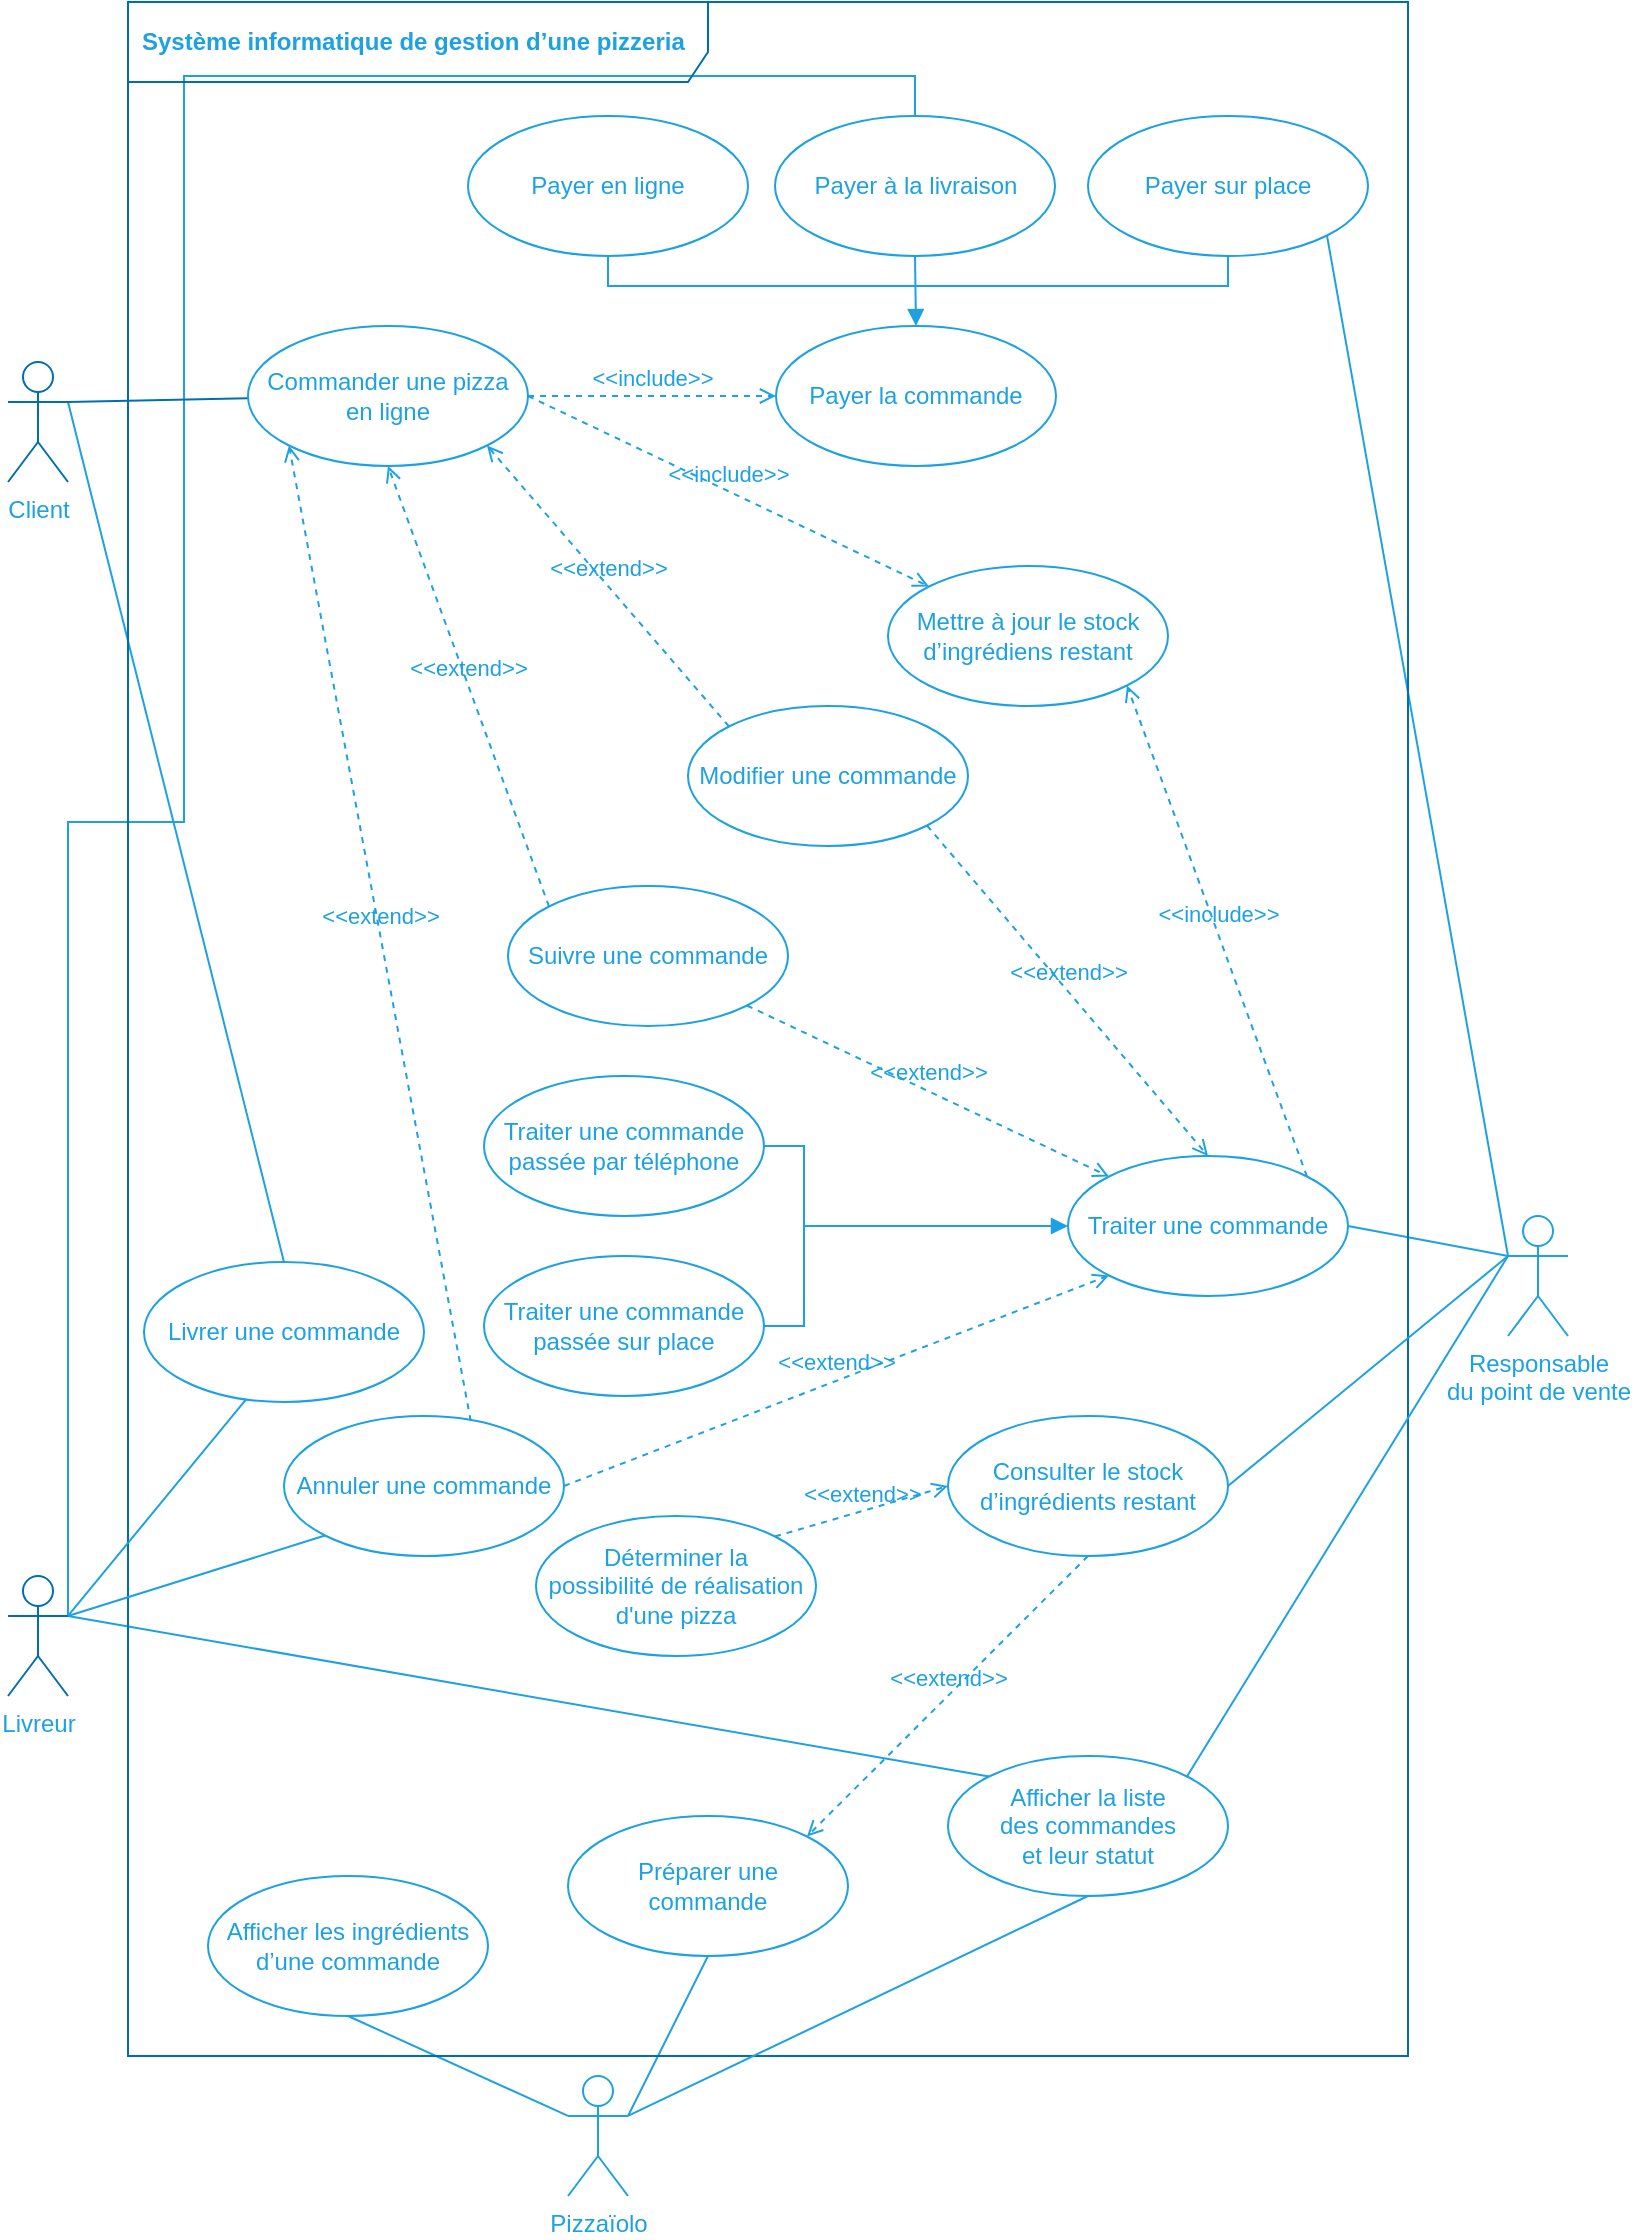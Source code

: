 <mxfile>
    <diagram id="ZDwU52DMAoR-JBrt6ogk" name="Page-1">
        <mxGraphModel dx="853" dy="865" grid="1" gridSize="10" guides="1" tooltips="1" connect="1" arrows="1" fold="1" page="1" pageScale="1" pageWidth="827" pageHeight="1169" math="0" shadow="0">
            <root>
                <mxCell id="0"/>
                <mxCell id="99" value="Application" style="" parent="0"/>
                <mxCell id="119" style="edgeStyle=none;rounded=0;orthogonalLoop=1;jettySize=auto;html=1;exitX=0.5;exitY=1;exitDx=0;exitDy=0;entryX=1;entryY=0.333;entryDx=0;entryDy=0;entryPerimeter=0;endArrow=none;endFill=0;strokeColor=#1DA1E1;" parent="99" source="36" target="5" edge="1">
                    <mxGeometry relative="1" as="geometry"/>
                </mxCell>
                <mxCell id="120" style="edgeStyle=none;rounded=0;orthogonalLoop=1;jettySize=auto;html=1;exitX=0.5;exitY=1;exitDx=0;exitDy=0;entryX=0;entryY=0.333;entryDx=0;entryDy=0;entryPerimeter=0;endArrow=none;endFill=0;strokeColor=#1DA1E1;" parent="99" source="60" target="5" edge="1">
                    <mxGeometry relative="1" as="geometry"/>
                </mxCell>
                <mxCell id="145" style="edgeStyle=none;rounded=0;orthogonalLoop=1;jettySize=auto;html=1;exitX=0;exitY=0;exitDx=0;exitDy=0;entryX=1;entryY=0.333;entryDx=0;entryDy=0;entryPerimeter=0;endArrow=none;endFill=0;targetPerimeterSpacing=-12;strokeColor=#1DA1E1;" parent="99" source="76" target="6" edge="1">
                    <mxGeometry relative="1" as="geometry"/>
                </mxCell>
                <mxCell id="156" style="rounded=0;orthogonalLoop=1;jettySize=auto;html=1;exitX=1;exitY=0.5;exitDx=0;exitDy=0;entryX=0;entryY=0.333;entryDx=0;entryDy=0;entryPerimeter=0;startArrow=none;startFill=0;endArrow=none;endFill=0;strokeColor=#1DA1E1;" parent="99" source="154" target="2" edge="1">
                    <mxGeometry relative="1" as="geometry"/>
                </mxCell>
                <mxCell id="158" value="&lt;font color=&quot;#1da1e1&quot;&gt;&amp;lt;&amp;lt;extend&amp;gt;&amp;gt;&lt;/font&gt;" style="html=1;verticalAlign=bottom;labelBackgroundColor=none;endArrow=open;endFill=0;dashed=1;strokeColor=#1DA1E1;entryX=1;entryY=1;entryDx=0;entryDy=0;exitX=0;exitY=0;exitDx=0;exitDy=0;" parent="99" source="42" target="9" edge="1">
                    <mxGeometry width="160" relative="1" as="geometry">
                        <mxPoint x="132" y="312" as="sourcePoint"/>
                        <mxPoint x="292" y="312" as="targetPoint"/>
                    </mxGeometry>
                </mxCell>
                <mxCell id="159" value="&lt;font color=&quot;#1da1e1&quot;&gt;&amp;lt;&amp;lt;extend&amp;gt;&amp;gt;&lt;/font&gt;" style="html=1;verticalAlign=bottom;labelBackgroundColor=none;endArrow=open;endFill=0;dashed=1;strokeColor=#1DA1E1;entryX=0.5;entryY=1;entryDx=0;entryDy=0;exitX=0;exitY=0;exitDx=0;exitDy=0;" parent="99" source="97" target="9" edge="1">
                    <mxGeometry width="160" relative="1" as="geometry">
                        <mxPoint x="232.503" y="342.251" as="sourcePoint"/>
                        <mxPoint x="162" y="292" as="targetPoint"/>
                    </mxGeometry>
                </mxCell>
                <mxCell id="160" value="&lt;font color=&quot;#1da1e1&quot;&gt;&amp;lt;&amp;lt;extend&amp;gt;&amp;gt;&lt;/font&gt;" style="html=1;verticalAlign=bottom;labelBackgroundColor=none;endArrow=open;endFill=0;dashed=1;strokeColor=#1DA1E1;entryX=0;entryY=1;entryDx=0;entryDy=0;exitX=0.667;exitY=0.036;exitDx=0;exitDy=0;exitPerimeter=0;" parent="99" source="84" target="9" edge="1">
                    <mxGeometry width="160" relative="1" as="geometry">
                        <mxPoint x="212" y="477" as="sourcePoint"/>
                        <mxPoint x="182" y="367" as="targetPoint"/>
                    </mxGeometry>
                </mxCell>
                <mxCell id="161" value="&lt;font color=&quot;#1da1e1&quot;&gt;&amp;lt;&amp;lt;extend&amp;gt;&amp;gt;&lt;/font&gt;" style="html=1;verticalAlign=bottom;labelBackgroundColor=none;endArrow=open;endFill=0;dashed=1;strokeColor=#1DA1E1;entryX=0.5;entryY=0;entryDx=0;entryDy=0;exitX=1;exitY=1;exitDx=0;exitDy=0;" parent="99" source="42" target="154" edge="1">
                    <mxGeometry width="160" relative="1" as="geometry">
                        <mxPoint x="282" y="337" as="sourcePoint"/>
                        <mxPoint x="212" y="197" as="targetPoint"/>
                    </mxGeometry>
                </mxCell>
                <mxCell id="162" value="" style="group" parent="99" vertex="1" connectable="0">
                    <mxGeometry x="450" y="642" as="geometry"/>
                </mxCell>
                <mxCell id="153" style="edgeStyle=orthogonalEdgeStyle;rounded=0;orthogonalLoop=1;jettySize=auto;html=1;exitX=1;exitY=0.5;exitDx=0;exitDy=0;entryX=1;entryY=0.5;entryDx=0;entryDy=0;strokeColor=#1DA1E1;endArrow=none;endFill=0;" parent="162" source="67" target="56" edge="1">
                    <mxGeometry relative="1" as="geometry"/>
                </mxCell>
                <mxCell id="155" style="rounded=0;orthogonalLoop=1;jettySize=auto;html=1;exitX=0;exitY=0.5;exitDx=0;exitDy=0;endArrow=none;endFill=0;strokeColor=#1DA1E1;edgeStyle=orthogonalEdgeStyle;startArrow=block;startFill=1;" parent="162" source="154" edge="1">
                    <mxGeometry relative="1" as="geometry">
                        <mxPoint x="-40" as="targetPoint"/>
                    </mxGeometry>
                </mxCell>
                <mxCell id="170" value="&lt;font color=&quot;#1da1e1&quot;&gt;&amp;lt;&amp;lt;extend&amp;gt;&amp;gt;&lt;/font&gt;" style="html=1;verticalAlign=bottom;labelBackgroundColor=none;endArrow=open;endFill=0;dashed=1;strokeColor=#1DA1E1;entryX=0;entryY=0;entryDx=0;entryDy=0;exitX=1;exitY=1;exitDx=0;exitDy=0;" parent="99" source="97" target="154" edge="1">
                    <mxGeometry width="160" relative="1" as="geometry">
                        <mxPoint x="511.997" y="356.999" as="sourcePoint"/>
                        <mxPoint x="573.003" y="532.501" as="targetPoint"/>
                    </mxGeometry>
                </mxCell>
                <mxCell id="172" value="&lt;font color=&quot;#1da1e1&quot;&gt;&amp;lt;&amp;lt;extend&amp;gt;&amp;gt;&lt;/font&gt;" style="html=1;verticalAlign=bottom;labelBackgroundColor=none;endArrow=open;endFill=0;dashed=1;strokeColor=#1DA1E1;entryX=0;entryY=1;entryDx=0;entryDy=0;exitX=1;exitY=0.5;exitDx=0;exitDy=0;" parent="99" source="84" target="154" edge="1">
                    <mxGeometry width="160" relative="1" as="geometry">
                        <mxPoint x="391.997" y="696.999" as="sourcePoint"/>
                        <mxPoint x="453.003" y="872.501" as="targetPoint"/>
                    </mxGeometry>
                </mxCell>
                <mxCell id="175" value="&lt;font color=&quot;#1da1e1&quot;&gt;&amp;lt;&amp;lt;extend&amp;gt;&amp;gt;&lt;/font&gt;" style="html=1;verticalAlign=bottom;labelBackgroundColor=none;endArrow=open;endFill=0;dashed=1;strokeColor=#1DA1E1;entryX=0;entryY=0.5;entryDx=0;entryDy=0;exitX=1;exitY=0;exitDx=0;exitDy=0;" parent="99" source="174" target="63" edge="1">
                    <mxGeometry width="160" relative="1" as="geometry">
                        <mxPoint x="301.5" y="657" as="sourcePoint"/>
                        <mxPoint x="472.003" y="767.251" as="targetPoint"/>
                    </mxGeometry>
                </mxCell>
                <mxCell id="178" value="&lt;font color=&quot;#1da1e1&quot;&gt;&amp;lt;&amp;lt;extend&amp;gt;&amp;gt;&lt;/font&gt;" style="html=1;verticalAlign=bottom;labelBackgroundColor=none;endArrow=open;endFill=0;dashed=1;strokeColor=#1DA1E1;exitX=0.5;exitY=1;exitDx=0;exitDy=0;entryX=1;entryY=0;entryDx=0;entryDy=0;" parent="99" source="63" target="36" edge="1">
                    <mxGeometry width="160" relative="1" as="geometry">
                        <mxPoint x="462" y="822" as="sourcePoint"/>
                        <mxPoint x="562" y="847" as="targetPoint"/>
                    </mxGeometry>
                </mxCell>
                <mxCell id="189" style="edgeStyle=none;rounded=0;orthogonalLoop=1;jettySize=auto;html=1;exitX=0.5;exitY=0;exitDx=0;exitDy=0;entryX=1;entryY=0.333;entryDx=0;entryDy=0;entryPerimeter=0;startArrow=none;startFill=0;endArrow=none;endFill=0;strokeColor=#1DA1E1;" parent="99" source="27" target="7" edge="1">
                    <mxGeometry relative="1" as="geometry"/>
                </mxCell>
                <mxCell id="192" style="rounded=0;orthogonalLoop=1;jettySize=auto;html=1;exitX=1;exitY=1;exitDx=0;exitDy=0;entryX=0;entryY=0.333;entryDx=0;entryDy=0;entryPerimeter=0;strokeColor=#1DA1E1;endArrow=none;endFill=0;" edge="1" parent="99" source="94" target="2">
                    <mxGeometry relative="1" as="geometry"/>
                </mxCell>
                <mxCell id="194" style="edgeStyle=orthogonalEdgeStyle;rounded=0;orthogonalLoop=1;jettySize=auto;html=1;exitX=0.5;exitY=0;exitDx=0;exitDy=0;endArrow=none;endFill=0;strokeColor=#1DA1E1;entryX=1;entryY=0.333;entryDx=0;entryDy=0;entryPerimeter=0;" edge="1" parent="99" source="116" target="6">
                    <mxGeometry relative="1" as="geometry">
                        <mxPoint x="40" y="780" as="targetPoint"/>
                        <Array as="points">
                            <mxPoint x="465" y="67"/>
                            <mxPoint x="100" y="67"/>
                            <mxPoint x="100" y="440"/>
                            <mxPoint x="42" y="440"/>
                        </Array>
                    </mxGeometry>
                </mxCell>
                <mxCell id="198" value="&lt;font color=&quot;#1da1e1&quot;&gt;Système informatique de gestion d’une pizzeria&lt;/font&gt;" style="shape=umlFrame;whiteSpace=wrap;html=1;width=290;height=40;boundedLbl=1;verticalAlign=middle;align=left;spacingLeft=5;strokeColor=#006EAF;fontColor=#ffffff;fillColor=none;fontStyle=1" vertex="1" parent="99">
                    <mxGeometry x="72" y="30" width="640" height="1027" as="geometry"/>
                </mxCell>
                <mxCell id="1" value="Acteurs et actions" parent="0"/>
                <mxCell id="5" value="&lt;font color=&quot;#1da1e1&quot;&gt;Pizzaïolo&lt;/font&gt;" style="shape=umlActor;verticalLabelPosition=bottom;verticalAlign=top;html=1;strokeColor=#1DA1E1;fillColor=none;" parent="1" vertex="1">
                    <mxGeometry x="292" y="1067" width="30" height="60" as="geometry"/>
                </mxCell>
                <mxCell id="62" style="edgeStyle=none;orthogonalLoop=1;jettySize=auto;html=1;exitX=1;exitY=0.333;exitDx=0;exitDy=0;exitPerimeter=0;entryX=0.366;entryY=0.977;entryDx=0;entryDy=0;startArrow=none;startFill=0;endArrow=none;endFill=0;targetPerimeterSpacing=0;strokeColor=#1DA1E1;entryPerimeter=0;" parent="1" source="6" target="27" edge="1">
                    <mxGeometry relative="1" as="geometry"/>
                </mxCell>
                <mxCell id="6" value="&lt;font color=&quot;#1da1e1&quot;&gt;Livreur&lt;/font&gt;" style="shape=umlActor;verticalLabelPosition=bottom;verticalAlign=top;html=1;strokeColor=#006EAF;fontColor=#ffffff;fillColor=none;rotation=0;direction=east;" parent="1" vertex="1">
                    <mxGeometry x="12" y="817" width="30" height="60" as="geometry"/>
                </mxCell>
                <mxCell id="13" style="rounded=0;orthogonalLoop=1;jettySize=auto;html=1;exitX=1;exitY=0.333;exitDx=0;exitDy=0;exitPerimeter=0;endArrow=none;endFill=0;fillColor=#1ba1e2;strokeColor=#006EAF;" parent="1" source="7" target="9" edge="1">
                    <mxGeometry relative="1" as="geometry"/>
                </mxCell>
                <mxCell id="7" value="&lt;font color=&quot;#1da1e1&quot;&gt;Client&lt;/font&gt;" style="shape=umlActor;verticalLabelPosition=bottom;verticalAlign=top;html=1;strokeColor=#006EAF;fontColor=#ffffff;fillColor=none;" parent="1" vertex="1">
                    <mxGeometry x="12" y="210" width="30" height="60" as="geometry"/>
                </mxCell>
                <mxCell id="9" value="&lt;font color=&quot;#1da1e1&quot;&gt;Commander une pizza &lt;br&gt;en ligne&lt;/font&gt;" style="ellipse;whiteSpace=wrap;html=1;fillColor=none;strokeColor=#1DA1E1;" parent="1" vertex="1">
                    <mxGeometry x="132" y="192" width="140" height="70" as="geometry"/>
                </mxCell>
                <mxCell id="27" value="&lt;font color=&quot;#1da1e1&quot;&gt;Livrer une&amp;nbsp;commande&lt;/font&gt;" style="ellipse;whiteSpace=wrap;html=1;fillColor=none;strokeColor=#1DA1E1;" parent="1" vertex="1">
                    <mxGeometry x="80" y="660" width="140" height="70" as="geometry"/>
                </mxCell>
                <mxCell id="36" value="&lt;font color=&quot;#1da1e1&quot;&gt;Préparer une &lt;br&gt;commande&lt;/font&gt;" style="ellipse;whiteSpace=wrap;html=1;fillColor=none;strokeColor=#1DA1E1;" parent="1" vertex="1">
                    <mxGeometry x="292" y="937" width="140" height="70" as="geometry"/>
                </mxCell>
                <mxCell id="42" value="&lt;font color=&quot;#1da1e1&quot;&gt;Modifier une commande&lt;/font&gt;" style="ellipse;whiteSpace=wrap;html=1;fillColor=none;strokeColor=#1DA1E1;" parent="1" vertex="1">
                    <mxGeometry x="352" y="382" width="140" height="70" as="geometry"/>
                </mxCell>
                <mxCell id="96" style="edgeStyle=orthogonalEdgeStyle;rounded=0;orthogonalLoop=1;jettySize=auto;html=1;exitX=0.5;exitY=0;exitDx=0;exitDy=0;startArrow=block;startFill=1;endArrow=none;endFill=0;targetPerimeterSpacing=0;strokeColor=#1DA1E1;entryX=0.5;entryY=1;entryDx=0;entryDy=0;" parent="1" source="44" target="116" edge="1">
                    <mxGeometry relative="1" as="geometry">
                        <mxPoint x="422" y="212" as="targetPoint"/>
                    </mxGeometry>
                </mxCell>
                <mxCell id="44" value="&lt;font color=&quot;#1da1e1&quot;&gt;Payer la commande&lt;/font&gt;" style="ellipse;whiteSpace=wrap;html=1;fillColor=none;strokeColor=#1DA1E1;" parent="1" vertex="1">
                    <mxGeometry x="396" y="192" width="140" height="70" as="geometry"/>
                </mxCell>
                <mxCell id="49" value="&lt;font color=&quot;#1da1e1&quot;&gt;&amp;lt;&amp;lt;include&amp;gt;&amp;gt;&lt;/font&gt;" style="html=1;verticalAlign=bottom;labelBackgroundColor=none;endArrow=open;endFill=0;dashed=1;strokeColor=#1DA1E1;entryX=0;entryY=0.5;entryDx=0;entryDy=0;exitX=1;exitY=0.5;exitDx=0;exitDy=0;" parent="1" source="9" target="44" edge="1">
                    <mxGeometry width="160" relative="1" as="geometry">
                        <mxPoint x="572" y="217" as="sourcePoint"/>
                        <mxPoint x="672" y="216" as="targetPoint"/>
                    </mxGeometry>
                </mxCell>
                <mxCell id="56" value="&lt;font color=&quot;#1da1e1&quot; style=&quot;font-weight: normal&quot;&gt;Traiter une commande passée sur place&lt;/font&gt;" style="ellipse;whiteSpace=wrap;html=1;fillColor=none;strokeColor=#1DA1E1;fontStyle=1" parent="1" vertex="1">
                    <mxGeometry x="250" y="657" width="140" height="70" as="geometry"/>
                </mxCell>
                <mxCell id="2" value="&lt;font color=&quot;#1da1e1&quot;&gt;Responsable &lt;br&gt;du point de vente&lt;br&gt;&lt;/font&gt;" style="shape=umlActor;verticalLabelPosition=bottom;verticalAlign=top;html=1;strokeColor=#1DA1E1;fillColor=none;" parent="1" vertex="1">
                    <mxGeometry x="762" y="637" width="30" height="60" as="geometry"/>
                </mxCell>
                <mxCell id="60" value="&lt;font color=&quot;#1da1e1&quot;&gt;Afficher les ingrédients&lt;br&gt;d’une commande&lt;br&gt;&lt;/font&gt;" style="ellipse;whiteSpace=wrap;html=1;fillColor=none;strokeColor=#1DA1E1;" parent="1" vertex="1">
                    <mxGeometry x="112" y="967" width="140" height="70" as="geometry"/>
                </mxCell>
                <mxCell id="64" style="edgeStyle=none;orthogonalLoop=1;jettySize=auto;html=1;exitX=1;exitY=0.5;exitDx=0;exitDy=0;entryX=0;entryY=0.333;entryDx=0;entryDy=0;entryPerimeter=0;startArrow=none;startFill=0;endArrow=none;endFill=0;targetPerimeterSpacing=0;strokeColor=#1DA1E1;" parent="1" source="63" target="2" edge="1">
                    <mxGeometry relative="1" as="geometry"/>
                </mxCell>
                <mxCell id="63" value="&lt;font color=&quot;#1da1e1&quot;&gt;Consulter le stock d’ingrédients restant&lt;/font&gt;" style="ellipse;whiteSpace=wrap;html=1;fillColor=none;strokeColor=#1DA1E1;" parent="1" vertex="1">
                    <mxGeometry x="482" y="737" width="140" height="70" as="geometry"/>
                </mxCell>
                <mxCell id="66" value="&lt;font color=&quot;#1da1e1&quot;&gt;Mettre à jour le stock d’ingrédiens restant&lt;/font&gt;" style="ellipse;whiteSpace=wrap;html=1;fillColor=none;strokeColor=#1DA1E1;" parent="1" vertex="1">
                    <mxGeometry x="452" y="312" width="140" height="70" as="geometry"/>
                </mxCell>
                <mxCell id="67" value="&lt;font color=&quot;#1da1e1&quot; style=&quot;font-weight: normal&quot;&gt;Traiter une commande passée par téléphone&lt;/font&gt;" style="ellipse;whiteSpace=wrap;html=1;fillColor=none;strokeColor=#1DA1E1;fontStyle=1" parent="1" vertex="1">
                    <mxGeometry x="250" y="567" width="140" height="70" as="geometry"/>
                </mxCell>
                <mxCell id="77" style="edgeStyle=none;orthogonalLoop=1;jettySize=auto;html=1;exitX=1;exitY=0;exitDx=0;exitDy=0;entryX=0;entryY=0.333;entryDx=0;entryDy=0;entryPerimeter=0;startArrow=none;startFill=0;endArrow=none;endFill=0;targetPerimeterSpacing=0;strokeColor=#1DA1E1;" parent="1" source="76" target="2" edge="1">
                    <mxGeometry relative="1" as="geometry"/>
                </mxCell>
                <mxCell id="103" style="rounded=0;orthogonalLoop=1;jettySize=auto;html=1;exitX=0.5;exitY=1;exitDx=0;exitDy=0;entryX=1;entryY=0.333;entryDx=0;entryDy=0;entryPerimeter=0;startArrow=none;startFill=0;endArrow=none;endFill=0;targetPerimeterSpacing=0;strokeColor=#1DA1E1;" parent="1" source="76" target="5" edge="1">
                    <mxGeometry relative="1" as="geometry"/>
                </mxCell>
                <mxCell id="76" value="&lt;font color=&quot;#1da1e1&quot;&gt;Afficher la liste &lt;br&gt;des commandes &lt;br&gt;et leur statut&lt;/font&gt;" style="ellipse;whiteSpace=wrap;html=1;fillColor=none;strokeColor=#1DA1E1;" parent="1" vertex="1">
                    <mxGeometry x="482" y="907" width="140" height="70" as="geometry"/>
                </mxCell>
                <mxCell id="95" style="edgeStyle=orthogonalEdgeStyle;orthogonalLoop=1;jettySize=auto;html=1;exitX=0.5;exitY=1;exitDx=0;exitDy=0;entryX=0.5;entryY=1;entryDx=0;entryDy=0;startArrow=none;startFill=0;endArrow=none;endFill=0;targetPerimeterSpacing=0;strokeColor=#1DA1E1;rounded=0;" parent="1" source="78" target="94" edge="1">
                    <mxGeometry relative="1" as="geometry">
                        <Array as="points">
                            <mxPoint x="312" y="172"/>
                            <mxPoint x="622" y="172"/>
                        </Array>
                    </mxGeometry>
                </mxCell>
                <mxCell id="78" value="&lt;font color=&quot;#1da1e1&quot;&gt;Payer en ligne&lt;br&gt;&lt;/font&gt;" style="ellipse;whiteSpace=wrap;html=1;fillColor=none;strokeColor=#1DA1E1;" parent="1" vertex="1">
                    <mxGeometry x="242" y="87" width="140" height="70" as="geometry"/>
                </mxCell>
                <mxCell id="84" value="&lt;font color=&quot;#1da1e1&quot;&gt;Annuler une commande&lt;/font&gt;" style="ellipse;whiteSpace=wrap;html=1;fillColor=none;strokeColor=#1DA1E1;" parent="1" vertex="1">
                    <mxGeometry x="150" y="737" width="140" height="70" as="geometry"/>
                </mxCell>
                <mxCell id="90" style="edgeStyle=none;orthogonalLoop=1;jettySize=auto;html=1;exitX=0;exitY=1;exitDx=0;exitDy=0;entryX=1;entryY=0.333;entryDx=0;entryDy=0;entryPerimeter=0;startArrow=none;startFill=0;endArrow=none;endFill=0;targetPerimeterSpacing=0;strokeColor=#1DA1E1;" parent="1" source="84" target="6" edge="1">
                    <mxGeometry relative="1" as="geometry"/>
                </mxCell>
                <mxCell id="94" value="&lt;font color=&quot;#1da1e1&quot;&gt;Payer sur place&lt;br&gt;&lt;/font&gt;" style="ellipse;whiteSpace=wrap;html=1;fillColor=none;strokeColor=#1DA1E1;" parent="1" vertex="1">
                    <mxGeometry x="552" y="87" width="140" height="70" as="geometry"/>
                </mxCell>
                <mxCell id="97" value="&lt;font color=&quot;#1da1e1&quot;&gt;Suivre une commande&lt;/font&gt;" style="ellipse;whiteSpace=wrap;html=1;fillColor=none;strokeColor=#1DA1E1;" parent="1" vertex="1">
                    <mxGeometry x="262" y="472" width="140" height="70" as="geometry"/>
                </mxCell>
                <mxCell id="116" value="&lt;font color=&quot;#1da1e1&quot;&gt;Payer à la livraison&lt;br&gt;&lt;/font&gt;" style="ellipse;whiteSpace=wrap;html=1;fillColor=none;strokeColor=#1DA1E1;" parent="1" vertex="1">
                    <mxGeometry x="395.5" y="87" width="140" height="70" as="geometry"/>
                </mxCell>
                <mxCell id="122" value="&lt;font color=&quot;#1da1e1&quot;&gt;&amp;lt;&amp;lt;include&amp;gt;&amp;gt;&lt;/font&gt;" style="html=1;verticalAlign=bottom;labelBackgroundColor=none;endArrow=open;endFill=0;dashed=1;strokeColor=#1DA1E1;entryX=0;entryY=0;entryDx=0;entryDy=0;exitX=1;exitY=0.5;exitDx=0;exitDy=0;" parent="1" source="9" target="66" edge="1">
                    <mxGeometry width="160" relative="1" as="geometry">
                        <mxPoint x="311.997" y="251.999" as="sourcePoint"/>
                        <mxPoint x="462.5" y="382.25" as="targetPoint"/>
                    </mxGeometry>
                </mxCell>
                <mxCell id="154" value="&lt;font color=&quot;#1da1e1&quot; style=&quot;font-weight: normal&quot;&gt;Traiter une commande&lt;/font&gt;" style="ellipse;whiteSpace=wrap;html=1;fillColor=none;strokeColor=#1DA1E1;fontStyle=1" parent="1" vertex="1">
                    <mxGeometry x="542" y="607" width="140" height="70" as="geometry"/>
                </mxCell>
                <mxCell id="157" value="&lt;font color=&quot;#1da1e1&quot;&gt;&amp;lt;&amp;lt;include&amp;gt;&amp;gt;&lt;/font&gt;" style="html=1;verticalAlign=bottom;labelBackgroundColor=none;endArrow=open;endFill=0;dashed=1;strokeColor=#1DA1E1;entryX=1;entryY=1;entryDx=0;entryDy=0;exitX=1;exitY=0;exitDx=0;exitDy=0;" parent="1" source="154" target="66" edge="1">
                    <mxGeometry width="160" relative="1" as="geometry">
                        <mxPoint x="621.997" y="276.999" as="sourcePoint"/>
                        <mxPoint x="843.003" y="347.501" as="targetPoint"/>
                    </mxGeometry>
                </mxCell>
                <mxCell id="174" value="&lt;font color=&quot;#1da1e1&quot;&gt;Déterminer la &lt;br&gt;possibilité de réalisation d'une pizza&lt;br&gt;&lt;/font&gt;" style="ellipse;whiteSpace=wrap;html=1;fillColor=none;strokeColor=#1DA1E1;" parent="1" vertex="1">
                    <mxGeometry x="276" y="787" width="140" height="70" as="geometry"/>
                </mxCell>
            </root>
        </mxGraphModel>
    </diagram>
</mxfile>